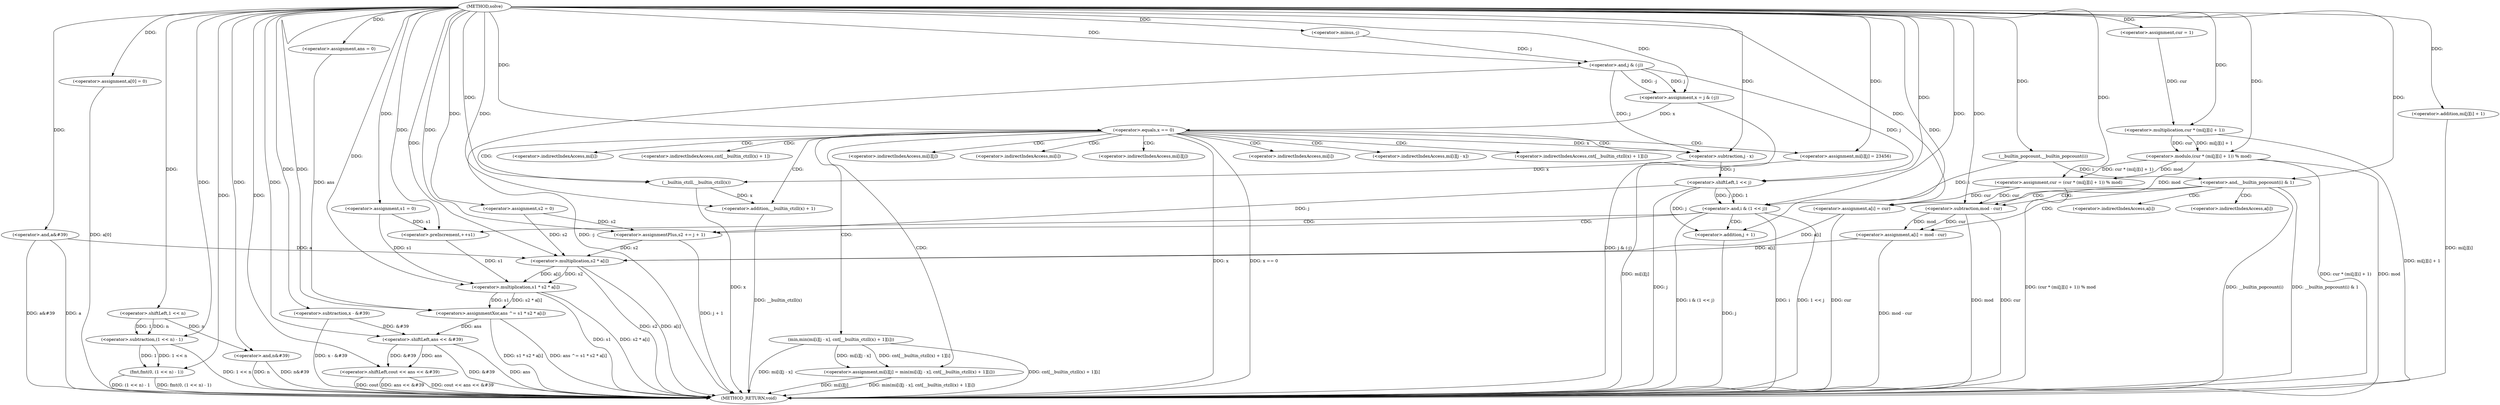 digraph "solve" {  
"1000337" [label = "(METHOD,solve)" ]
"1000482" [label = "(METHOD_RETURN,void)" ]
"1000340" [label = "(<operator>.subtraction,x - &#39)" ]
"1000344" [label = "(<operator>.and,a&#39)" ]
"1000425" [label = "(<operator>.assignment,a[0] = 0)" ]
"1000430" [label = "(fmt,fmt(0, (1 << n) - 1))" ]
"1000438" [label = "(<operator>.assignment,ans = 0)" ]
"1000473" [label = "(<operator>.shiftLeft,cout << ans << &#39)" ]
"1000479" [label = "(<operator>.and,n&#39)" ]
"1000349" [label = "(<operator>.assignment,x = j & (-j))" ]
"1000391" [label = "(<operator>.assignment,cur = 1)" ]
"1000394" [label = "(<operator>.assignment,cur = (cur * (mi[j][i] + 1)) % mod)" ]
"1000443" [label = "(<operator>.assignment,s1 = 0)" ]
"1000447" [label = "(<operator>.assignment,s2 = 0)" ]
"1000464" [label = "(<operators>.assignmentXor,ans ^= s1 * s2 * a[i])" ]
"1000356" [label = "(<operator>.equals,x == 0)" ]
"1000359" [label = "(<operator>.assignment,mi[i][j] = 23456)" ]
"1000408" [label = "(<operator>.and,__builtin_popcount(i) & 1)" ]
"1000412" [label = "(<operator>.assignment,a[i] = cur)" ]
"1000432" [label = "(<operator>.subtraction,(1 << n) - 1)" ]
"1000451" [label = "(<operator>.and,i & (1 << j))" ]
"1000475" [label = "(<operator>.shiftLeft,ans << &#39)" ]
"1000351" [label = "(<operator>.and,j & (-j))" ]
"1000367" [label = "(<operator>.assignment,mi[i][j] = min(mi[i][j - x], cnt[__builtin_ctzll(x) + 1][i]))" ]
"1000396" [label = "(<operator>.modulo,(cur * (mi[j][i] + 1)) % mod)" ]
"1000418" [label = "(<operator>.assignment,a[i] = mod - cur)" ]
"1000433" [label = "(<operator>.shiftLeft,1 << n)" ]
"1000457" [label = "(<operator>.preIncrement,++s1)" ]
"1000459" [label = "(<operator>.assignmentPlus,s2 += j + 1)" ]
"1000466" [label = "(<operator>.multiplication,s1 * s2 * a[i])" ]
"1000353" [label = "(<operator>.minus,-j)" ]
"1000397" [label = "(<operator>.multiplication,cur * (mi[j][i] + 1))" ]
"1000409" [label = "(__builtin_popcount,__builtin_popcount(i))" ]
"1000453" [label = "(<operator>.shiftLeft,1 << j)" ]
"1000468" [label = "(<operator>.multiplication,s2 * a[i])" ]
"1000373" [label = "(min,min(mi[i][j - x], cnt[__builtin_ctzll(x) + 1][i]))" ]
"1000399" [label = "(<operator>.addition,mi[j][i] + 1)" ]
"1000422" [label = "(<operator>.subtraction,mod - cur)" ]
"1000461" [label = "(<operator>.addition,j + 1)" ]
"1000378" [label = "(<operator>.subtraction,j - x)" ]
"1000384" [label = "(<operator>.addition,__builtin_ctzll(x) + 1)" ]
"1000385" [label = "(__builtin_ctzll,__builtin_ctzll(x))" ]
"1000360" [label = "(<operator>.indirectIndexAccess,mi[i][j])" ]
"1000413" [label = "(<operator>.indirectIndexAccess,a[i])" ]
"1000361" [label = "(<operator>.indirectIndexAccess,mi[i])" ]
"1000368" [label = "(<operator>.indirectIndexAccess,mi[i][j])" ]
"1000419" [label = "(<operator>.indirectIndexAccess,a[i])" ]
"1000369" [label = "(<operator>.indirectIndexAccess,mi[i])" ]
"1000374" [label = "(<operator>.indirectIndexAccess,mi[i][j - x])" ]
"1000381" [label = "(<operator>.indirectIndexAccess,cnt[__builtin_ctzll(x) + 1][i])" ]
"1000375" [label = "(<operator>.indirectIndexAccess,mi[i])" ]
"1000382" [label = "(<operator>.indirectIndexAccess,cnt[__builtin_ctzll(x) + 1])" ]
  "1000340" -> "1000482"  [ label = "DDG: x - &#39"] 
  "1000344" -> "1000482"  [ label = "DDG: a"] 
  "1000344" -> "1000482"  [ label = "DDG: a&#39"] 
  "1000351" -> "1000482"  [ label = "DDG: -j"] 
  "1000349" -> "1000482"  [ label = "DDG: j & (-j)"] 
  "1000356" -> "1000482"  [ label = "DDG: x"] 
  "1000356" -> "1000482"  [ label = "DDG: x == 0"] 
  "1000367" -> "1000482"  [ label = "DDG: mi[i][j]"] 
  "1000373" -> "1000482"  [ label = "DDG: mi[i][j - x]"] 
  "1000385" -> "1000482"  [ label = "DDG: x"] 
  "1000384" -> "1000482"  [ label = "DDG: __builtin_ctzll(x)"] 
  "1000373" -> "1000482"  [ label = "DDG: cnt[__builtin_ctzll(x) + 1][i]"] 
  "1000367" -> "1000482"  [ label = "DDG: min(mi[i][j - x], cnt[__builtin_ctzll(x) + 1][i])"] 
  "1000359" -> "1000482"  [ label = "DDG: mi[i][j]"] 
  "1000399" -> "1000482"  [ label = "DDG: mi[j][i]"] 
  "1000397" -> "1000482"  [ label = "DDG: mi[j][i] + 1"] 
  "1000396" -> "1000482"  [ label = "DDG: cur * (mi[j][i] + 1)"] 
  "1000396" -> "1000482"  [ label = "DDG: mod"] 
  "1000394" -> "1000482"  [ label = "DDG: (cur * (mi[j][i] + 1)) % mod"] 
  "1000408" -> "1000482"  [ label = "DDG: __builtin_popcount(i)"] 
  "1000408" -> "1000482"  [ label = "DDG: __builtin_popcount(i) & 1"] 
  "1000422" -> "1000482"  [ label = "DDG: mod"] 
  "1000422" -> "1000482"  [ label = "DDG: cur"] 
  "1000418" -> "1000482"  [ label = "DDG: mod - cur"] 
  "1000412" -> "1000482"  [ label = "DDG: cur"] 
  "1000425" -> "1000482"  [ label = "DDG: a[0]"] 
  "1000432" -> "1000482"  [ label = "DDG: 1 << n"] 
  "1000430" -> "1000482"  [ label = "DDG: (1 << n) - 1"] 
  "1000430" -> "1000482"  [ label = "DDG: fmt(0, (1 << n) - 1)"] 
  "1000451" -> "1000482"  [ label = "DDG: i"] 
  "1000453" -> "1000482"  [ label = "DDG: j"] 
  "1000451" -> "1000482"  [ label = "DDG: 1 << j"] 
  "1000451" -> "1000482"  [ label = "DDG: i & (1 << j)"] 
  "1000461" -> "1000482"  [ label = "DDG: j"] 
  "1000459" -> "1000482"  [ label = "DDG: j + 1"] 
  "1000466" -> "1000482"  [ label = "DDG: s1"] 
  "1000468" -> "1000482"  [ label = "DDG: s2"] 
  "1000468" -> "1000482"  [ label = "DDG: a[i]"] 
  "1000466" -> "1000482"  [ label = "DDG: s2 * a[i]"] 
  "1000464" -> "1000482"  [ label = "DDG: s1 * s2 * a[i]"] 
  "1000464" -> "1000482"  [ label = "DDG: ans ^= s1 * s2 * a[i]"] 
  "1000475" -> "1000482"  [ label = "DDG: ans"] 
  "1000475" -> "1000482"  [ label = "DDG: &#39"] 
  "1000473" -> "1000482"  [ label = "DDG: ans << &#39"] 
  "1000473" -> "1000482"  [ label = "DDG: cout << ans << &#39"] 
  "1000479" -> "1000482"  [ label = "DDG: n"] 
  "1000479" -> "1000482"  [ label = "DDG: n&#39"] 
  "1000473" -> "1000482"  [ label = "DDG: cout"] 
  "1000337" -> "1000425"  [ label = "DDG: "] 
  "1000337" -> "1000438"  [ label = "DDG: "] 
  "1000337" -> "1000340"  [ label = "DDG: "] 
  "1000337" -> "1000344"  [ label = "DDG: "] 
  "1000351" -> "1000349"  [ label = "DDG: j"] 
  "1000351" -> "1000349"  [ label = "DDG: -j"] 
  "1000337" -> "1000391"  [ label = "DDG: "] 
  "1000396" -> "1000394"  [ label = "DDG: cur * (mi[j][i] + 1)"] 
  "1000396" -> "1000394"  [ label = "DDG: mod"] 
  "1000337" -> "1000430"  [ label = "DDG: "] 
  "1000432" -> "1000430"  [ label = "DDG: 1"] 
  "1000432" -> "1000430"  [ label = "DDG: 1 << n"] 
  "1000337" -> "1000443"  [ label = "DDG: "] 
  "1000337" -> "1000447"  [ label = "DDG: "] 
  "1000337" -> "1000473"  [ label = "DDG: "] 
  "1000475" -> "1000473"  [ label = "DDG: &#39"] 
  "1000475" -> "1000473"  [ label = "DDG: ans"] 
  "1000433" -> "1000479"  [ label = "DDG: n"] 
  "1000337" -> "1000479"  [ label = "DDG: "] 
  "1000337" -> "1000349"  [ label = "DDG: "] 
  "1000337" -> "1000359"  [ label = "DDG: "] 
  "1000337" -> "1000394"  [ label = "DDG: "] 
  "1000394" -> "1000412"  [ label = "DDG: cur"] 
  "1000337" -> "1000412"  [ label = "DDG: "] 
  "1000433" -> "1000432"  [ label = "DDG: 1"] 
  "1000433" -> "1000432"  [ label = "DDG: n"] 
  "1000337" -> "1000432"  [ label = "DDG: "] 
  "1000438" -> "1000464"  [ label = "DDG: ans"] 
  "1000337" -> "1000464"  [ label = "DDG: "] 
  "1000466" -> "1000464"  [ label = "DDG: s1"] 
  "1000466" -> "1000464"  [ label = "DDG: s2 * a[i]"] 
  "1000464" -> "1000475"  [ label = "DDG: ans"] 
  "1000337" -> "1000475"  [ label = "DDG: "] 
  "1000340" -> "1000475"  [ label = "DDG: &#39"] 
  "1000353" -> "1000351"  [ label = "DDG: j"] 
  "1000337" -> "1000351"  [ label = "DDG: "] 
  "1000349" -> "1000356"  [ label = "DDG: x"] 
  "1000337" -> "1000356"  [ label = "DDG: "] 
  "1000373" -> "1000367"  [ label = "DDG: cnt[__builtin_ctzll(x) + 1][i]"] 
  "1000373" -> "1000367"  [ label = "DDG: mi[i][j - x]"] 
  "1000397" -> "1000396"  [ label = "DDG: mi[j][i] + 1"] 
  "1000397" -> "1000396"  [ label = "DDG: cur"] 
  "1000337" -> "1000396"  [ label = "DDG: "] 
  "1000409" -> "1000408"  [ label = "DDG: i"] 
  "1000337" -> "1000408"  [ label = "DDG: "] 
  "1000422" -> "1000418"  [ label = "DDG: mod"] 
  "1000422" -> "1000418"  [ label = "DDG: cur"] 
  "1000337" -> "1000433"  [ label = "DDG: "] 
  "1000409" -> "1000451"  [ label = "DDG: i"] 
  "1000337" -> "1000451"  [ label = "DDG: "] 
  "1000453" -> "1000451"  [ label = "DDG: j"] 
  "1000453" -> "1000451"  [ label = "DDG: 1"] 
  "1000337" -> "1000459"  [ label = "DDG: "] 
  "1000453" -> "1000459"  [ label = "DDG: j"] 
  "1000443" -> "1000466"  [ label = "DDG: s1"] 
  "1000457" -> "1000466"  [ label = "DDG: s1"] 
  "1000337" -> "1000466"  [ label = "DDG: "] 
  "1000468" -> "1000466"  [ label = "DDG: a[i]"] 
  "1000468" -> "1000466"  [ label = "DDG: s2"] 
  "1000337" -> "1000353"  [ label = "DDG: "] 
  "1000391" -> "1000397"  [ label = "DDG: cur"] 
  "1000337" -> "1000397"  [ label = "DDG: "] 
  "1000337" -> "1000409"  [ label = "DDG: "] 
  "1000337" -> "1000453"  [ label = "DDG: "] 
  "1000351" -> "1000453"  [ label = "DDG: j"] 
  "1000378" -> "1000453"  [ label = "DDG: j"] 
  "1000443" -> "1000457"  [ label = "DDG: s1"] 
  "1000337" -> "1000457"  [ label = "DDG: "] 
  "1000447" -> "1000459"  [ label = "DDG: s2"] 
  "1000447" -> "1000468"  [ label = "DDG: s2"] 
  "1000459" -> "1000468"  [ label = "DDG: s2"] 
  "1000337" -> "1000468"  [ label = "DDG: "] 
  "1000344" -> "1000468"  [ label = "DDG: a"] 
  "1000418" -> "1000468"  [ label = "DDG: a[i]"] 
  "1000412" -> "1000468"  [ label = "DDG: a[i]"] 
  "1000337" -> "1000399"  [ label = "DDG: "] 
  "1000396" -> "1000422"  [ label = "DDG: mod"] 
  "1000337" -> "1000422"  [ label = "DDG: "] 
  "1000394" -> "1000422"  [ label = "DDG: cur"] 
  "1000453" -> "1000461"  [ label = "DDG: j"] 
  "1000337" -> "1000461"  [ label = "DDG: "] 
  "1000351" -> "1000378"  [ label = "DDG: j"] 
  "1000337" -> "1000378"  [ label = "DDG: "] 
  "1000356" -> "1000378"  [ label = "DDG: x"] 
  "1000385" -> "1000384"  [ label = "DDG: x"] 
  "1000337" -> "1000384"  [ label = "DDG: "] 
  "1000378" -> "1000385"  [ label = "DDG: x"] 
  "1000337" -> "1000385"  [ label = "DDG: "] 
  "1000356" -> "1000367"  [ label = "CDG: "] 
  "1000356" -> "1000359"  [ label = "CDG: "] 
  "1000356" -> "1000368"  [ label = "CDG: "] 
  "1000356" -> "1000360"  [ label = "CDG: "] 
  "1000356" -> "1000385"  [ label = "CDG: "] 
  "1000356" -> "1000384"  [ label = "CDG: "] 
  "1000356" -> "1000373"  [ label = "CDG: "] 
  "1000356" -> "1000375"  [ label = "CDG: "] 
  "1000356" -> "1000382"  [ label = "CDG: "] 
  "1000356" -> "1000361"  [ label = "CDG: "] 
  "1000356" -> "1000374"  [ label = "CDG: "] 
  "1000356" -> "1000378"  [ label = "CDG: "] 
  "1000356" -> "1000381"  [ label = "CDG: "] 
  "1000356" -> "1000369"  [ label = "CDG: "] 
  "1000408" -> "1000419"  [ label = "CDG: "] 
  "1000408" -> "1000418"  [ label = "CDG: "] 
  "1000408" -> "1000422"  [ label = "CDG: "] 
  "1000408" -> "1000413"  [ label = "CDG: "] 
  "1000408" -> "1000412"  [ label = "CDG: "] 
  "1000451" -> "1000461"  [ label = "CDG: "] 
  "1000451" -> "1000457"  [ label = "CDG: "] 
  "1000451" -> "1000459"  [ label = "CDG: "] 
}
